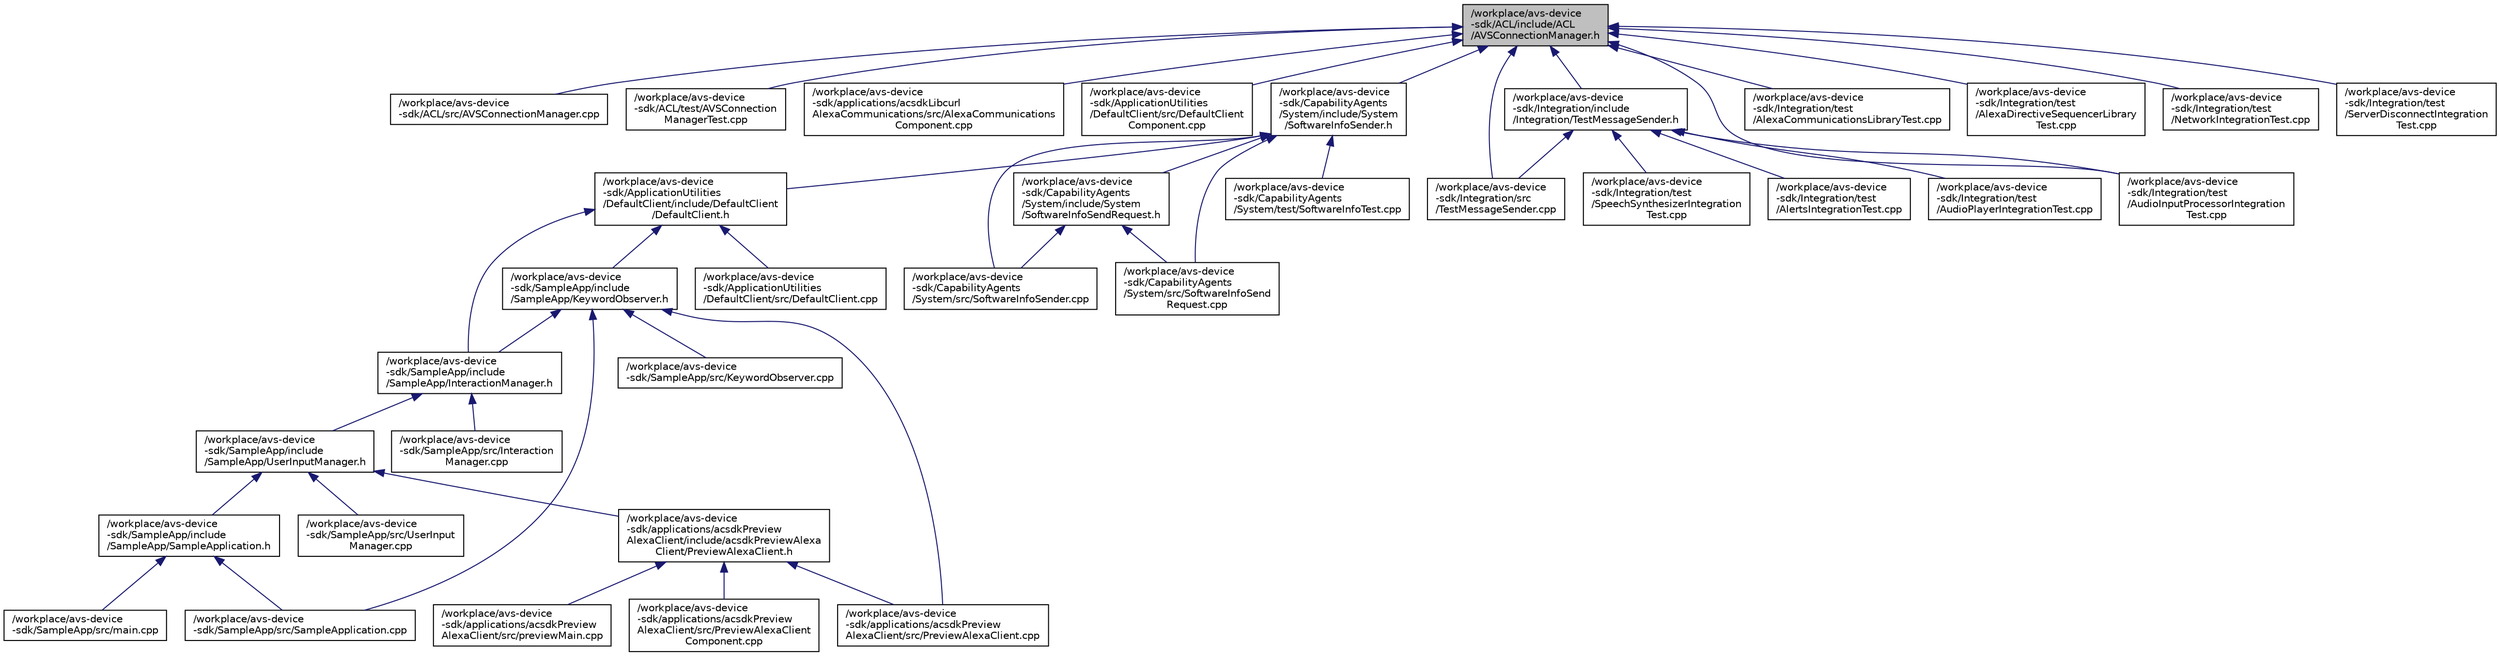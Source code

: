 digraph "/workplace/avs-device-sdk/ACL/include/ACL/AVSConnectionManager.h"
{
  edge [fontname="Helvetica",fontsize="10",labelfontname="Helvetica",labelfontsize="10"];
  node [fontname="Helvetica",fontsize="10",shape=record];
  Node45 [label="/workplace/avs-device\l-sdk/ACL/include/ACL\l/AVSConnectionManager.h",height=0.2,width=0.4,color="black", fillcolor="grey75", style="filled", fontcolor="black"];
  Node45 -> Node46 [dir="back",color="midnightblue",fontsize="10",style="solid",fontname="Helvetica"];
  Node46 [label="/workplace/avs-device\l-sdk/ACL/src/AVSConnectionManager.cpp",height=0.2,width=0.4,color="black", fillcolor="white", style="filled",URL="$_a_v_s_connection_manager_8cpp.html"];
  Node45 -> Node47 [dir="back",color="midnightblue",fontsize="10",style="solid",fontname="Helvetica"];
  Node47 [label="/workplace/avs-device\l-sdk/ACL/test/AVSConnection\lManagerTest.cpp",height=0.2,width=0.4,color="black", fillcolor="white", style="filled",URL="$_a_v_s_connection_manager_test_8cpp.html"];
  Node45 -> Node48 [dir="back",color="midnightblue",fontsize="10",style="solid",fontname="Helvetica"];
  Node48 [label="/workplace/avs-device\l-sdk/applications/acsdkLibcurl\lAlexaCommunications/src/AlexaCommunications\lComponent.cpp",height=0.2,width=0.4,color="black", fillcolor="white", style="filled",URL="$_alexa_communications_component_8cpp.html"];
  Node45 -> Node49 [dir="back",color="midnightblue",fontsize="10",style="solid",fontname="Helvetica"];
  Node49 [label="/workplace/avs-device\l-sdk/ApplicationUtilities\l/DefaultClient/src/DefaultClient\lComponent.cpp",height=0.2,width=0.4,color="black", fillcolor="white", style="filled",URL="$_default_client_component_8cpp.html"];
  Node45 -> Node50 [dir="back",color="midnightblue",fontsize="10",style="solid",fontname="Helvetica"];
  Node50 [label="/workplace/avs-device\l-sdk/CapabilityAgents\l/System/include/System\l/SoftwareInfoSender.h",height=0.2,width=0.4,color="black", fillcolor="white", style="filled",URL="$_software_info_sender_8h.html"];
  Node50 -> Node51 [dir="back",color="midnightblue",fontsize="10",style="solid",fontname="Helvetica"];
  Node51 [label="/workplace/avs-device\l-sdk/ApplicationUtilities\l/DefaultClient/include/DefaultClient\l/DefaultClient.h",height=0.2,width=0.4,color="black", fillcolor="white", style="filled",URL="$_default_client_8h.html"];
  Node51 -> Node52 [dir="back",color="midnightblue",fontsize="10",style="solid",fontname="Helvetica"];
  Node52 [label="/workplace/avs-device\l-sdk/ApplicationUtilities\l/DefaultClient/src/DefaultClient.cpp",height=0.2,width=0.4,color="black", fillcolor="white", style="filled",URL="$_default_client_8cpp.html"];
  Node51 -> Node53 [dir="back",color="midnightblue",fontsize="10",style="solid",fontname="Helvetica"];
  Node53 [label="/workplace/avs-device\l-sdk/SampleApp/include\l/SampleApp/InteractionManager.h",height=0.2,width=0.4,color="black", fillcolor="white", style="filled",URL="$_interaction_manager_8h.html"];
  Node53 -> Node54 [dir="back",color="midnightblue",fontsize="10",style="solid",fontname="Helvetica"];
  Node54 [label="/workplace/avs-device\l-sdk/SampleApp/include\l/SampleApp/UserInputManager.h",height=0.2,width=0.4,color="black", fillcolor="white", style="filled",URL="$_user_input_manager_8h.html"];
  Node54 -> Node55 [dir="back",color="midnightblue",fontsize="10",style="solid",fontname="Helvetica"];
  Node55 [label="/workplace/avs-device\l-sdk/applications/acsdkPreview\lAlexaClient/include/acsdkPreviewAlexa\lClient/PreviewAlexaClient.h",height=0.2,width=0.4,color="black", fillcolor="white", style="filled",URL="$_preview_alexa_client_8h.html"];
  Node55 -> Node56 [dir="back",color="midnightblue",fontsize="10",style="solid",fontname="Helvetica"];
  Node56 [label="/workplace/avs-device\l-sdk/applications/acsdkPreview\lAlexaClient/src/PreviewAlexaClient.cpp",height=0.2,width=0.4,color="black", fillcolor="white", style="filled",URL="$_preview_alexa_client_8cpp.html"];
  Node55 -> Node57 [dir="back",color="midnightblue",fontsize="10",style="solid",fontname="Helvetica"];
  Node57 [label="/workplace/avs-device\l-sdk/applications/acsdkPreview\lAlexaClient/src/PreviewAlexaClient\lComponent.cpp",height=0.2,width=0.4,color="black", fillcolor="white", style="filled",URL="$_preview_alexa_client_component_8cpp.html"];
  Node55 -> Node58 [dir="back",color="midnightblue",fontsize="10",style="solid",fontname="Helvetica"];
  Node58 [label="/workplace/avs-device\l-sdk/applications/acsdkPreview\lAlexaClient/src/previewMain.cpp",height=0.2,width=0.4,color="black", fillcolor="white", style="filled",URL="$preview_main_8cpp.html"];
  Node54 -> Node59 [dir="back",color="midnightblue",fontsize="10",style="solid",fontname="Helvetica"];
  Node59 [label="/workplace/avs-device\l-sdk/SampleApp/include\l/SampleApp/SampleApplication.h",height=0.2,width=0.4,color="black", fillcolor="white", style="filled",URL="$_sample_application_8h.html"];
  Node59 -> Node60 [dir="back",color="midnightblue",fontsize="10",style="solid",fontname="Helvetica"];
  Node60 [label="/workplace/avs-device\l-sdk/SampleApp/src/main.cpp",height=0.2,width=0.4,color="black", fillcolor="white", style="filled",URL="$main_8cpp.html"];
  Node59 -> Node61 [dir="back",color="midnightblue",fontsize="10",style="solid",fontname="Helvetica"];
  Node61 [label="/workplace/avs-device\l-sdk/SampleApp/src/SampleApplication.cpp",height=0.2,width=0.4,color="black", fillcolor="white", style="filled",URL="$_sample_application_8cpp.html"];
  Node54 -> Node62 [dir="back",color="midnightblue",fontsize="10",style="solid",fontname="Helvetica"];
  Node62 [label="/workplace/avs-device\l-sdk/SampleApp/src/UserInput\lManager.cpp",height=0.2,width=0.4,color="black", fillcolor="white", style="filled",URL="$_user_input_manager_8cpp.html"];
  Node53 -> Node63 [dir="back",color="midnightblue",fontsize="10",style="solid",fontname="Helvetica"];
  Node63 [label="/workplace/avs-device\l-sdk/SampleApp/src/Interaction\lManager.cpp",height=0.2,width=0.4,color="black", fillcolor="white", style="filled",URL="$_interaction_manager_8cpp.html"];
  Node51 -> Node64 [dir="back",color="midnightblue",fontsize="10",style="solid",fontname="Helvetica"];
  Node64 [label="/workplace/avs-device\l-sdk/SampleApp/include\l/SampleApp/KeywordObserver.h",height=0.2,width=0.4,color="black", fillcolor="white", style="filled",URL="$_keyword_observer_8h.html"];
  Node64 -> Node56 [dir="back",color="midnightblue",fontsize="10",style="solid",fontname="Helvetica"];
  Node64 -> Node53 [dir="back",color="midnightblue",fontsize="10",style="solid",fontname="Helvetica"];
  Node64 -> Node65 [dir="back",color="midnightblue",fontsize="10",style="solid",fontname="Helvetica"];
  Node65 [label="/workplace/avs-device\l-sdk/SampleApp/src/KeywordObserver.cpp",height=0.2,width=0.4,color="black", fillcolor="white", style="filled",URL="$_keyword_observer_8cpp.html"];
  Node64 -> Node61 [dir="back",color="midnightblue",fontsize="10",style="solid",fontname="Helvetica"];
  Node50 -> Node66 [dir="back",color="midnightblue",fontsize="10",style="solid",fontname="Helvetica"];
  Node66 [label="/workplace/avs-device\l-sdk/CapabilityAgents\l/System/include/System\l/SoftwareInfoSendRequest.h",height=0.2,width=0.4,color="black", fillcolor="white", style="filled",URL="$_software_info_send_request_8h.html"];
  Node66 -> Node67 [dir="back",color="midnightblue",fontsize="10",style="solid",fontname="Helvetica"];
  Node67 [label="/workplace/avs-device\l-sdk/CapabilityAgents\l/System/src/SoftwareInfoSender.cpp",height=0.2,width=0.4,color="black", fillcolor="white", style="filled",URL="$_software_info_sender_8cpp.html"];
  Node66 -> Node68 [dir="back",color="midnightblue",fontsize="10",style="solid",fontname="Helvetica"];
  Node68 [label="/workplace/avs-device\l-sdk/CapabilityAgents\l/System/src/SoftwareInfoSend\lRequest.cpp",height=0.2,width=0.4,color="black", fillcolor="white", style="filled",URL="$_software_info_send_request_8cpp.html"];
  Node50 -> Node67 [dir="back",color="midnightblue",fontsize="10",style="solid",fontname="Helvetica"];
  Node50 -> Node68 [dir="back",color="midnightblue",fontsize="10",style="solid",fontname="Helvetica"];
  Node50 -> Node69 [dir="back",color="midnightblue",fontsize="10",style="solid",fontname="Helvetica"];
  Node69 [label="/workplace/avs-device\l-sdk/CapabilityAgents\l/System/test/SoftwareInfoTest.cpp",height=0.2,width=0.4,color="black", fillcolor="white", style="filled",URL="$_software_info_test_8cpp.html"];
  Node45 -> Node70 [dir="back",color="midnightblue",fontsize="10",style="solid",fontname="Helvetica"];
  Node70 [label="/workplace/avs-device\l-sdk/Integration/include\l/Integration/TestMessageSender.h",height=0.2,width=0.4,color="black", fillcolor="white", style="filled",URL="$_test_message_sender_8h.html"];
  Node70 -> Node71 [dir="back",color="midnightblue",fontsize="10",style="solid",fontname="Helvetica"];
  Node71 [label="/workplace/avs-device\l-sdk/Integration/src\l/TestMessageSender.cpp",height=0.2,width=0.4,color="black", fillcolor="white", style="filled",URL="$_test_message_sender_8cpp.html"];
  Node70 -> Node72 [dir="back",color="midnightblue",fontsize="10",style="solid",fontname="Helvetica"];
  Node72 [label="/workplace/avs-device\l-sdk/Integration/test\l/AlertsIntegrationTest.cpp",height=0.2,width=0.4,color="black", fillcolor="white", style="filled",URL="$_alerts_integration_test_8cpp.html"];
  Node70 -> Node73 [dir="back",color="midnightblue",fontsize="10",style="solid",fontname="Helvetica"];
  Node73 [label="/workplace/avs-device\l-sdk/Integration/test\l/AudioInputProcessorIntegration\lTest.cpp",height=0.2,width=0.4,color="black", fillcolor="white", style="filled",URL="$_audio_input_processor_integration_test_8cpp.html"];
  Node70 -> Node74 [dir="back",color="midnightblue",fontsize="10",style="solid",fontname="Helvetica"];
  Node74 [label="/workplace/avs-device\l-sdk/Integration/test\l/AudioPlayerIntegrationTest.cpp",height=0.2,width=0.4,color="black", fillcolor="white", style="filled",URL="$_audio_player_integration_test_8cpp.html"];
  Node70 -> Node75 [dir="back",color="midnightblue",fontsize="10",style="solid",fontname="Helvetica"];
  Node75 [label="/workplace/avs-device\l-sdk/Integration/test\l/SpeechSynthesizerIntegration\lTest.cpp",height=0.2,width=0.4,color="black", fillcolor="white", style="filled",URL="$_speech_synthesizer_integration_test_8cpp.html"];
  Node45 -> Node71 [dir="back",color="midnightblue",fontsize="10",style="solid",fontname="Helvetica"];
  Node45 -> Node76 [dir="back",color="midnightblue",fontsize="10",style="solid",fontname="Helvetica"];
  Node76 [label="/workplace/avs-device\l-sdk/Integration/test\l/AlexaCommunicationsLibraryTest.cpp",height=0.2,width=0.4,color="black", fillcolor="white", style="filled",URL="$_alexa_communications_library_test_8cpp.html"];
  Node45 -> Node77 [dir="back",color="midnightblue",fontsize="10",style="solid",fontname="Helvetica"];
  Node77 [label="/workplace/avs-device\l-sdk/Integration/test\l/AlexaDirectiveSequencerLibrary\lTest.cpp",height=0.2,width=0.4,color="black", fillcolor="white", style="filled",URL="$_alexa_directive_sequencer_library_test_8cpp.html"];
  Node45 -> Node73 [dir="back",color="midnightblue",fontsize="10",style="solid",fontname="Helvetica"];
  Node45 -> Node78 [dir="back",color="midnightblue",fontsize="10",style="solid",fontname="Helvetica"];
  Node78 [label="/workplace/avs-device\l-sdk/Integration/test\l/NetworkIntegrationTest.cpp",height=0.2,width=0.4,color="black", fillcolor="white", style="filled",URL="$_network_integration_test_8cpp.html"];
  Node45 -> Node79 [dir="back",color="midnightblue",fontsize="10",style="solid",fontname="Helvetica"];
  Node79 [label="/workplace/avs-device\l-sdk/Integration/test\l/ServerDisconnectIntegration\lTest.cpp",height=0.2,width=0.4,color="black", fillcolor="white", style="filled",URL="$_server_disconnect_integration_test_8cpp.html"];
}
